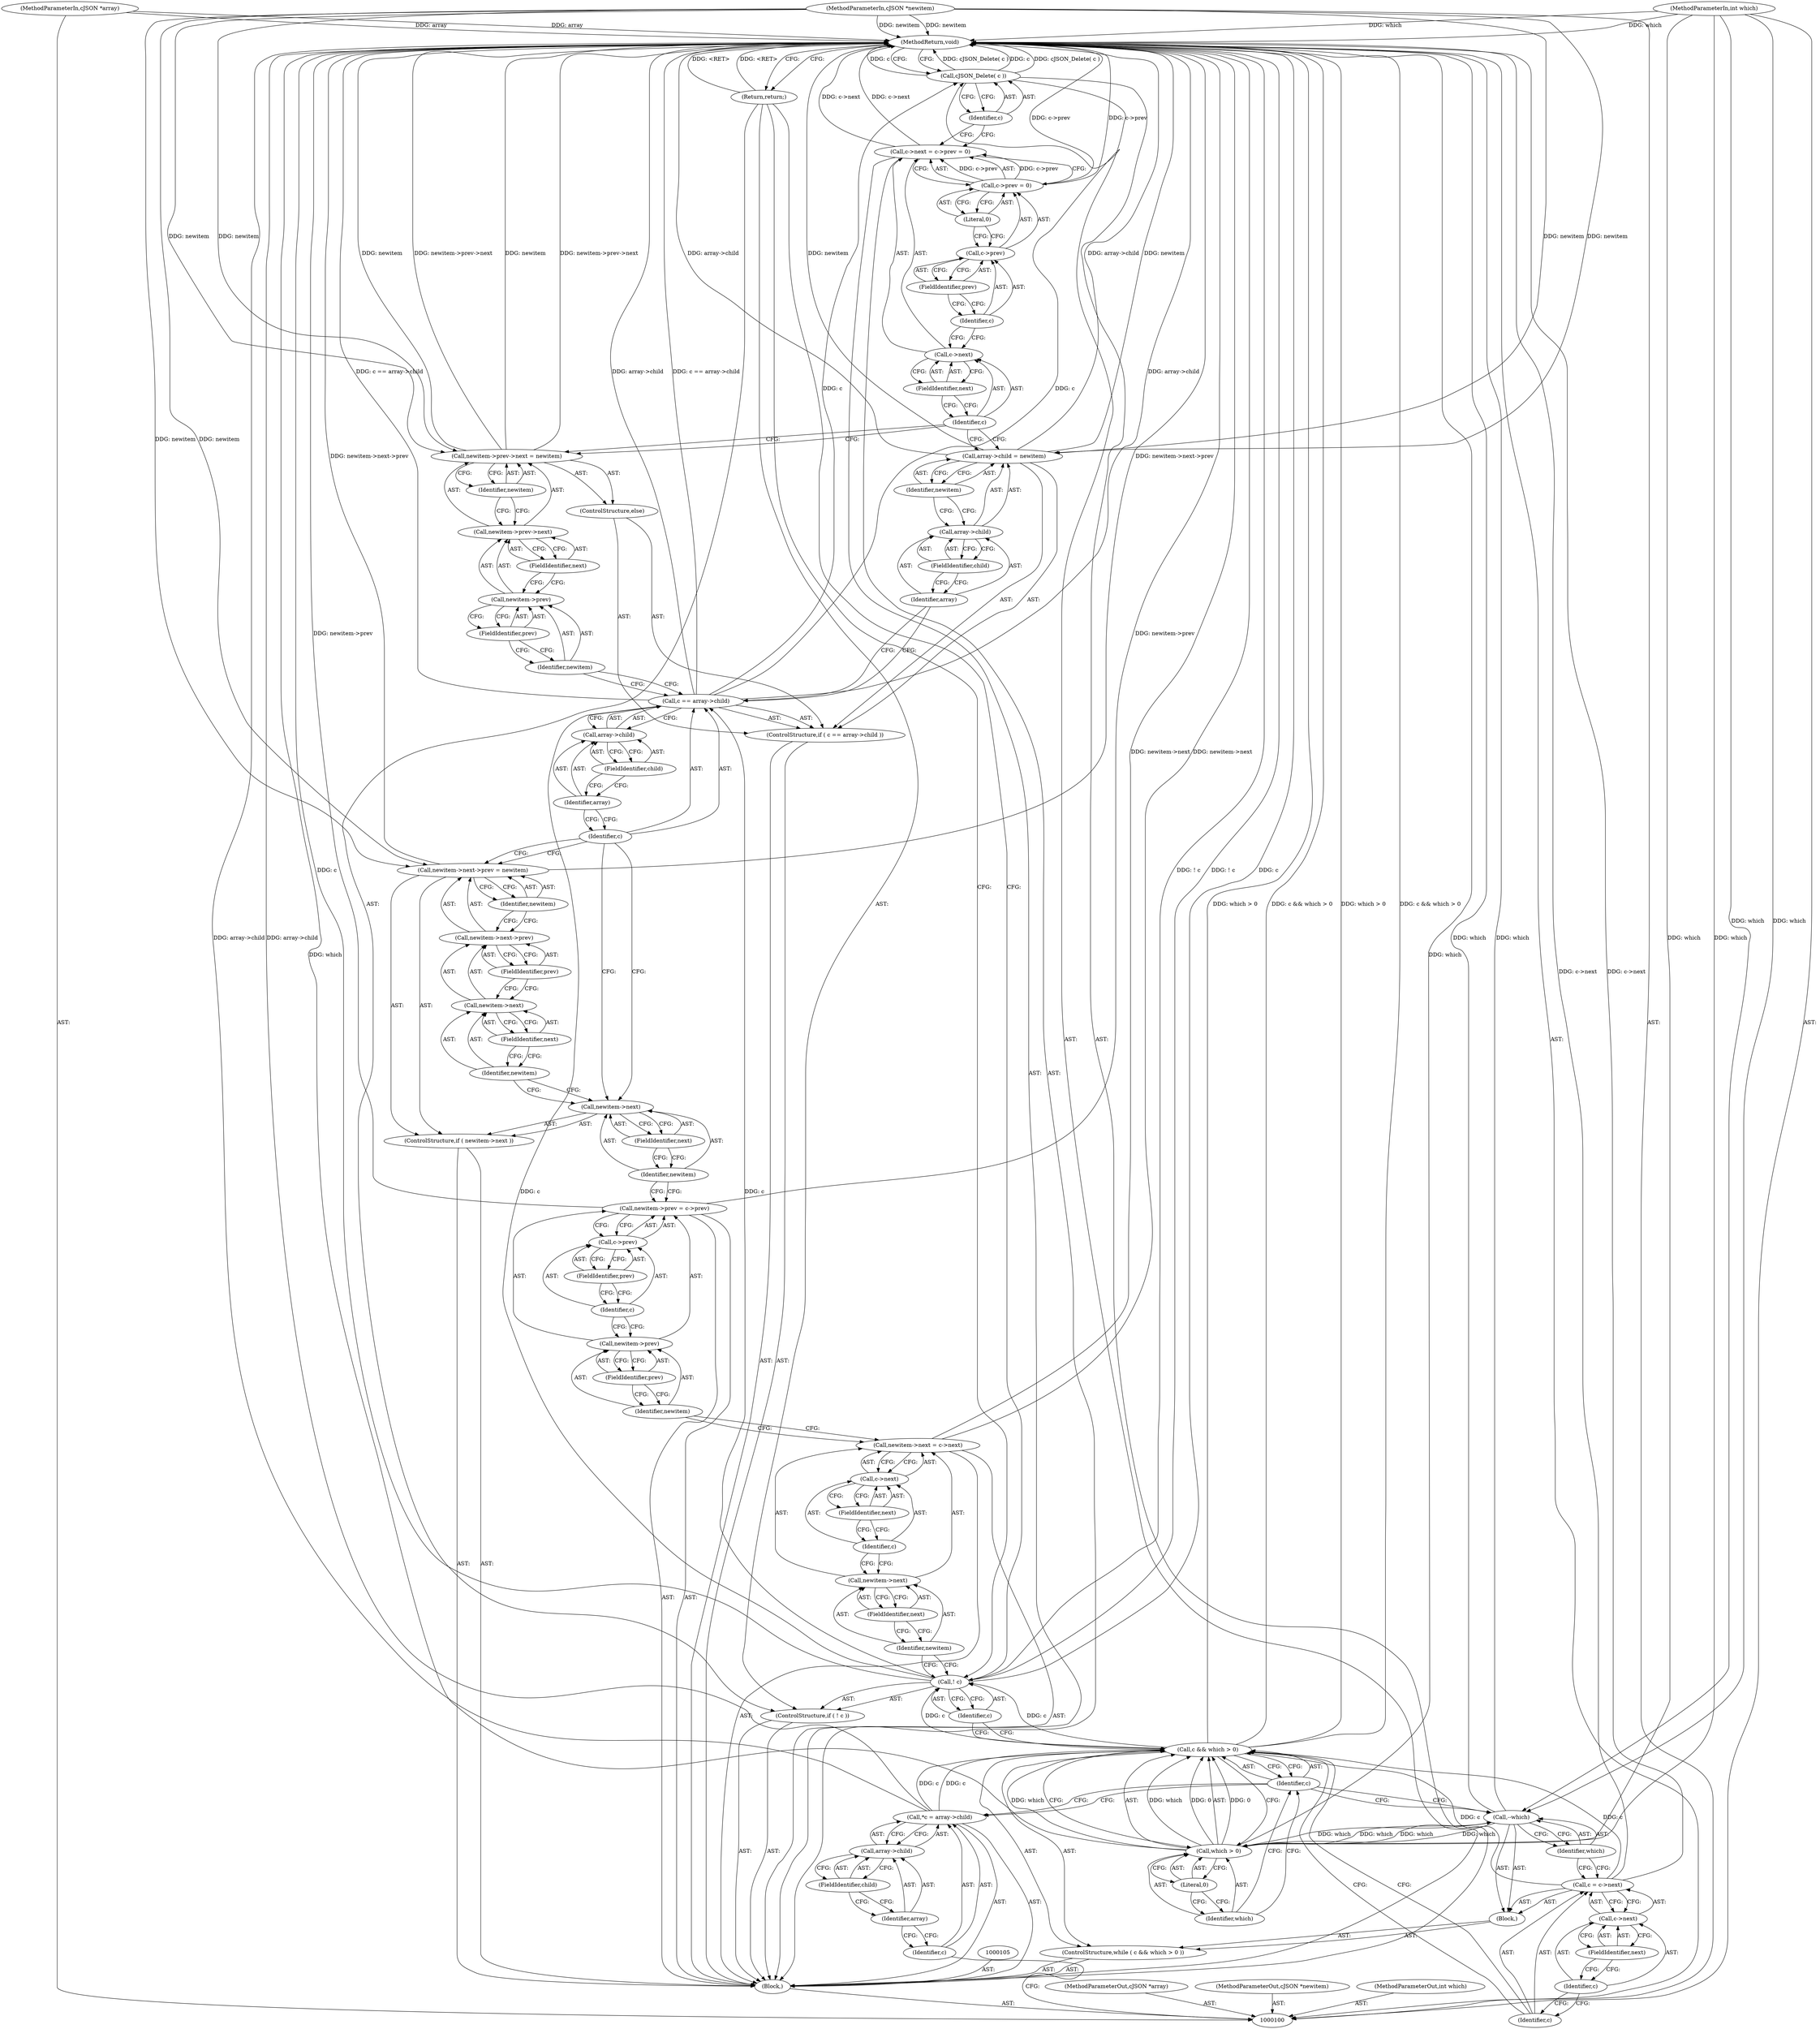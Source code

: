 digraph "1_iperf_91f2fa59e8ed80dfbf400add0164ee0e508e412a_29" {
"1000184" [label="(MethodReturn,void)"];
"1000101" [label="(MethodParameterIn,cJSON *array)"];
"1000226" [label="(MethodParameterOut,cJSON *array)"];
"1000102" [label="(MethodParameterIn,int which)"];
"1000227" [label="(MethodParameterOut,int which)"];
"1000103" [label="(MethodParameterIn,cJSON *newitem)"];
"1000228" [label="(MethodParameterOut,cJSON *newitem)"];
"1000129" [label="(Call,newitem->next = c->next)"];
"1000130" [label="(Call,newitem->next)"];
"1000131" [label="(Identifier,newitem)"];
"1000132" [label="(FieldIdentifier,next)"];
"1000133" [label="(Call,c->next)"];
"1000134" [label="(Identifier,c)"];
"1000135" [label="(FieldIdentifier,next)"];
"1000136" [label="(Call,newitem->prev = c->prev)"];
"1000137" [label="(Call,newitem->prev)"];
"1000138" [label="(Identifier,newitem)"];
"1000139" [label="(FieldIdentifier,prev)"];
"1000140" [label="(Call,c->prev)"];
"1000141" [label="(Identifier,c)"];
"1000142" [label="(FieldIdentifier,prev)"];
"1000143" [label="(ControlStructure,if ( newitem->next ))"];
"1000146" [label="(FieldIdentifier,next)"];
"1000144" [label="(Call,newitem->next)"];
"1000145" [label="(Identifier,newitem)"];
"1000151" [label="(FieldIdentifier,next)"];
"1000152" [label="(FieldIdentifier,prev)"];
"1000147" [label="(Call,newitem->next->prev = newitem)"];
"1000148" [label="(Call,newitem->next->prev)"];
"1000149" [label="(Call,newitem->next)"];
"1000150" [label="(Identifier,newitem)"];
"1000153" [label="(Identifier,newitem)"];
"1000154" [label="(ControlStructure,if ( c == array->child ))"];
"1000157" [label="(Call,array->child)"];
"1000158" [label="(Identifier,array)"];
"1000159" [label="(FieldIdentifier,child)"];
"1000155" [label="(Call,c == array->child)"];
"1000156" [label="(Identifier,c)"];
"1000164" [label="(Identifier,newitem)"];
"1000160" [label="(Call,array->child = newitem)"];
"1000161" [label="(Call,array->child)"];
"1000162" [label="(Identifier,array)"];
"1000163" [label="(FieldIdentifier,child)"];
"1000165" [label="(ControlStructure,else)"];
"1000170" [label="(FieldIdentifier,prev)"];
"1000171" [label="(FieldIdentifier,next)"];
"1000166" [label="(Call,newitem->prev->next = newitem)"];
"1000167" [label="(Call,newitem->prev->next)"];
"1000168" [label="(Call,newitem->prev)"];
"1000169" [label="(Identifier,newitem)"];
"1000172" [label="(Identifier,newitem)"];
"1000173" [label="(Call,c->next = c->prev = 0)"];
"1000174" [label="(Call,c->next)"];
"1000175" [label="(Identifier,c)"];
"1000177" [label="(Call,c->prev = 0)"];
"1000178" [label="(Call,c->prev)"];
"1000179" [label="(Identifier,c)"];
"1000180" [label="(FieldIdentifier,prev)"];
"1000181" [label="(Literal,0)"];
"1000176" [label="(FieldIdentifier,next)"];
"1000182" [label="(Call,cJSON_Delete( c ))"];
"1000183" [label="(Identifier,c)"];
"1000104" [label="(Block,)"];
"1000108" [label="(Call,array->child)"];
"1000109" [label="(Identifier,array)"];
"1000110" [label="(FieldIdentifier,child)"];
"1000106" [label="(Call,*c = array->child)"];
"1000107" [label="(Identifier,c)"];
"1000111" [label="(ControlStructure,while ( c && which > 0 ))"];
"1000114" [label="(Call,which > 0)"];
"1000115" [label="(Identifier,which)"];
"1000116" [label="(Literal,0)"];
"1000117" [label="(Block,)"];
"1000112" [label="(Call,c && which > 0)"];
"1000113" [label="(Identifier,c)"];
"1000118" [label="(Call,c = c->next)"];
"1000119" [label="(Identifier,c)"];
"1000120" [label="(Call,c->next)"];
"1000121" [label="(Identifier,c)"];
"1000122" [label="(FieldIdentifier,next)"];
"1000123" [label="(Call,--which)"];
"1000124" [label="(Identifier,which)"];
"1000125" [label="(ControlStructure,if ( ! c ))"];
"1000126" [label="(Call,! c)"];
"1000127" [label="(Identifier,c)"];
"1000128" [label="(Return,return;)"];
"1000184" -> "1000100"  [label="AST: "];
"1000184" -> "1000128"  [label="CFG: "];
"1000184" -> "1000182"  [label="CFG: "];
"1000166" -> "1000184"  [label="DDG: newitem"];
"1000166" -> "1000184"  [label="DDG: newitem->prev->next"];
"1000106" -> "1000184"  [label="DDG: array->child"];
"1000155" -> "1000184"  [label="DDG: array->child"];
"1000155" -> "1000184"  [label="DDG: c == array->child"];
"1000114" -> "1000184"  [label="DDG: which"];
"1000147" -> "1000184"  [label="DDG: newitem->next->prev"];
"1000126" -> "1000184"  [label="DDG: c"];
"1000126" -> "1000184"  [label="DDG: ! c"];
"1000123" -> "1000184"  [label="DDG: which"];
"1000182" -> "1000184"  [label="DDG: cJSON_Delete( c )"];
"1000182" -> "1000184"  [label="DDG: c"];
"1000177" -> "1000184"  [label="DDG: c->prev"];
"1000129" -> "1000184"  [label="DDG: newitem->next"];
"1000160" -> "1000184"  [label="DDG: newitem"];
"1000160" -> "1000184"  [label="DDG: array->child"];
"1000112" -> "1000184"  [label="DDG: which > 0"];
"1000112" -> "1000184"  [label="DDG: c && which > 0"];
"1000103" -> "1000184"  [label="DDG: newitem"];
"1000102" -> "1000184"  [label="DDG: which"];
"1000101" -> "1000184"  [label="DDG: array"];
"1000118" -> "1000184"  [label="DDG: c->next"];
"1000173" -> "1000184"  [label="DDG: c->next"];
"1000136" -> "1000184"  [label="DDG: newitem->prev"];
"1000128" -> "1000184"  [label="DDG: <RET>"];
"1000101" -> "1000100"  [label="AST: "];
"1000101" -> "1000184"  [label="DDG: array"];
"1000226" -> "1000100"  [label="AST: "];
"1000102" -> "1000100"  [label="AST: "];
"1000102" -> "1000184"  [label="DDG: which"];
"1000102" -> "1000114"  [label="DDG: which"];
"1000102" -> "1000123"  [label="DDG: which"];
"1000227" -> "1000100"  [label="AST: "];
"1000103" -> "1000100"  [label="AST: "];
"1000103" -> "1000184"  [label="DDG: newitem"];
"1000103" -> "1000147"  [label="DDG: newitem"];
"1000103" -> "1000160"  [label="DDG: newitem"];
"1000103" -> "1000166"  [label="DDG: newitem"];
"1000228" -> "1000100"  [label="AST: "];
"1000129" -> "1000104"  [label="AST: "];
"1000129" -> "1000133"  [label="CFG: "];
"1000130" -> "1000129"  [label="AST: "];
"1000133" -> "1000129"  [label="AST: "];
"1000138" -> "1000129"  [label="CFG: "];
"1000129" -> "1000184"  [label="DDG: newitem->next"];
"1000130" -> "1000129"  [label="AST: "];
"1000130" -> "1000132"  [label="CFG: "];
"1000131" -> "1000130"  [label="AST: "];
"1000132" -> "1000130"  [label="AST: "];
"1000134" -> "1000130"  [label="CFG: "];
"1000131" -> "1000130"  [label="AST: "];
"1000131" -> "1000126"  [label="CFG: "];
"1000132" -> "1000131"  [label="CFG: "];
"1000132" -> "1000130"  [label="AST: "];
"1000132" -> "1000131"  [label="CFG: "];
"1000130" -> "1000132"  [label="CFG: "];
"1000133" -> "1000129"  [label="AST: "];
"1000133" -> "1000135"  [label="CFG: "];
"1000134" -> "1000133"  [label="AST: "];
"1000135" -> "1000133"  [label="AST: "];
"1000129" -> "1000133"  [label="CFG: "];
"1000134" -> "1000133"  [label="AST: "];
"1000134" -> "1000130"  [label="CFG: "];
"1000135" -> "1000134"  [label="CFG: "];
"1000135" -> "1000133"  [label="AST: "];
"1000135" -> "1000134"  [label="CFG: "];
"1000133" -> "1000135"  [label="CFG: "];
"1000136" -> "1000104"  [label="AST: "];
"1000136" -> "1000140"  [label="CFG: "];
"1000137" -> "1000136"  [label="AST: "];
"1000140" -> "1000136"  [label="AST: "];
"1000145" -> "1000136"  [label="CFG: "];
"1000136" -> "1000184"  [label="DDG: newitem->prev"];
"1000137" -> "1000136"  [label="AST: "];
"1000137" -> "1000139"  [label="CFG: "];
"1000138" -> "1000137"  [label="AST: "];
"1000139" -> "1000137"  [label="AST: "];
"1000141" -> "1000137"  [label="CFG: "];
"1000138" -> "1000137"  [label="AST: "];
"1000138" -> "1000129"  [label="CFG: "];
"1000139" -> "1000138"  [label="CFG: "];
"1000139" -> "1000137"  [label="AST: "];
"1000139" -> "1000138"  [label="CFG: "];
"1000137" -> "1000139"  [label="CFG: "];
"1000140" -> "1000136"  [label="AST: "];
"1000140" -> "1000142"  [label="CFG: "];
"1000141" -> "1000140"  [label="AST: "];
"1000142" -> "1000140"  [label="AST: "];
"1000136" -> "1000140"  [label="CFG: "];
"1000141" -> "1000140"  [label="AST: "];
"1000141" -> "1000137"  [label="CFG: "];
"1000142" -> "1000141"  [label="CFG: "];
"1000142" -> "1000140"  [label="AST: "];
"1000142" -> "1000141"  [label="CFG: "];
"1000140" -> "1000142"  [label="CFG: "];
"1000143" -> "1000104"  [label="AST: "];
"1000144" -> "1000143"  [label="AST: "];
"1000147" -> "1000143"  [label="AST: "];
"1000146" -> "1000144"  [label="AST: "];
"1000146" -> "1000145"  [label="CFG: "];
"1000144" -> "1000146"  [label="CFG: "];
"1000144" -> "1000143"  [label="AST: "];
"1000144" -> "1000146"  [label="CFG: "];
"1000145" -> "1000144"  [label="AST: "];
"1000146" -> "1000144"  [label="AST: "];
"1000150" -> "1000144"  [label="CFG: "];
"1000156" -> "1000144"  [label="CFG: "];
"1000145" -> "1000144"  [label="AST: "];
"1000145" -> "1000136"  [label="CFG: "];
"1000146" -> "1000145"  [label="CFG: "];
"1000151" -> "1000149"  [label="AST: "];
"1000151" -> "1000150"  [label="CFG: "];
"1000149" -> "1000151"  [label="CFG: "];
"1000152" -> "1000148"  [label="AST: "];
"1000152" -> "1000149"  [label="CFG: "];
"1000148" -> "1000152"  [label="CFG: "];
"1000147" -> "1000143"  [label="AST: "];
"1000147" -> "1000153"  [label="CFG: "];
"1000148" -> "1000147"  [label="AST: "];
"1000153" -> "1000147"  [label="AST: "];
"1000156" -> "1000147"  [label="CFG: "];
"1000147" -> "1000184"  [label="DDG: newitem->next->prev"];
"1000103" -> "1000147"  [label="DDG: newitem"];
"1000148" -> "1000147"  [label="AST: "];
"1000148" -> "1000152"  [label="CFG: "];
"1000149" -> "1000148"  [label="AST: "];
"1000152" -> "1000148"  [label="AST: "];
"1000153" -> "1000148"  [label="CFG: "];
"1000149" -> "1000148"  [label="AST: "];
"1000149" -> "1000151"  [label="CFG: "];
"1000150" -> "1000149"  [label="AST: "];
"1000151" -> "1000149"  [label="AST: "];
"1000152" -> "1000149"  [label="CFG: "];
"1000150" -> "1000149"  [label="AST: "];
"1000150" -> "1000144"  [label="CFG: "];
"1000151" -> "1000150"  [label="CFG: "];
"1000153" -> "1000147"  [label="AST: "];
"1000153" -> "1000148"  [label="CFG: "];
"1000147" -> "1000153"  [label="CFG: "];
"1000154" -> "1000104"  [label="AST: "];
"1000155" -> "1000154"  [label="AST: "];
"1000160" -> "1000154"  [label="AST: "];
"1000165" -> "1000154"  [label="AST: "];
"1000157" -> "1000155"  [label="AST: "];
"1000157" -> "1000159"  [label="CFG: "];
"1000158" -> "1000157"  [label="AST: "];
"1000159" -> "1000157"  [label="AST: "];
"1000155" -> "1000157"  [label="CFG: "];
"1000158" -> "1000157"  [label="AST: "];
"1000158" -> "1000156"  [label="CFG: "];
"1000159" -> "1000158"  [label="CFG: "];
"1000159" -> "1000157"  [label="AST: "];
"1000159" -> "1000158"  [label="CFG: "];
"1000157" -> "1000159"  [label="CFG: "];
"1000155" -> "1000154"  [label="AST: "];
"1000155" -> "1000157"  [label="CFG: "];
"1000156" -> "1000155"  [label="AST: "];
"1000157" -> "1000155"  [label="AST: "];
"1000162" -> "1000155"  [label="CFG: "];
"1000169" -> "1000155"  [label="CFG: "];
"1000155" -> "1000184"  [label="DDG: array->child"];
"1000155" -> "1000184"  [label="DDG: c == array->child"];
"1000126" -> "1000155"  [label="DDG: c"];
"1000155" -> "1000182"  [label="DDG: c"];
"1000156" -> "1000155"  [label="AST: "];
"1000156" -> "1000147"  [label="CFG: "];
"1000156" -> "1000144"  [label="CFG: "];
"1000158" -> "1000156"  [label="CFG: "];
"1000164" -> "1000160"  [label="AST: "];
"1000164" -> "1000161"  [label="CFG: "];
"1000160" -> "1000164"  [label="CFG: "];
"1000160" -> "1000154"  [label="AST: "];
"1000160" -> "1000164"  [label="CFG: "];
"1000161" -> "1000160"  [label="AST: "];
"1000164" -> "1000160"  [label="AST: "];
"1000175" -> "1000160"  [label="CFG: "];
"1000160" -> "1000184"  [label="DDG: newitem"];
"1000160" -> "1000184"  [label="DDG: array->child"];
"1000103" -> "1000160"  [label="DDG: newitem"];
"1000161" -> "1000160"  [label="AST: "];
"1000161" -> "1000163"  [label="CFG: "];
"1000162" -> "1000161"  [label="AST: "];
"1000163" -> "1000161"  [label="AST: "];
"1000164" -> "1000161"  [label="CFG: "];
"1000162" -> "1000161"  [label="AST: "];
"1000162" -> "1000155"  [label="CFG: "];
"1000163" -> "1000162"  [label="CFG: "];
"1000163" -> "1000161"  [label="AST: "];
"1000163" -> "1000162"  [label="CFG: "];
"1000161" -> "1000163"  [label="CFG: "];
"1000165" -> "1000154"  [label="AST: "];
"1000166" -> "1000165"  [label="AST: "];
"1000170" -> "1000168"  [label="AST: "];
"1000170" -> "1000169"  [label="CFG: "];
"1000168" -> "1000170"  [label="CFG: "];
"1000171" -> "1000167"  [label="AST: "];
"1000171" -> "1000168"  [label="CFG: "];
"1000167" -> "1000171"  [label="CFG: "];
"1000166" -> "1000165"  [label="AST: "];
"1000166" -> "1000172"  [label="CFG: "];
"1000167" -> "1000166"  [label="AST: "];
"1000172" -> "1000166"  [label="AST: "];
"1000175" -> "1000166"  [label="CFG: "];
"1000166" -> "1000184"  [label="DDG: newitem"];
"1000166" -> "1000184"  [label="DDG: newitem->prev->next"];
"1000103" -> "1000166"  [label="DDG: newitem"];
"1000167" -> "1000166"  [label="AST: "];
"1000167" -> "1000171"  [label="CFG: "];
"1000168" -> "1000167"  [label="AST: "];
"1000171" -> "1000167"  [label="AST: "];
"1000172" -> "1000167"  [label="CFG: "];
"1000168" -> "1000167"  [label="AST: "];
"1000168" -> "1000170"  [label="CFG: "];
"1000169" -> "1000168"  [label="AST: "];
"1000170" -> "1000168"  [label="AST: "];
"1000171" -> "1000168"  [label="CFG: "];
"1000169" -> "1000168"  [label="AST: "];
"1000169" -> "1000155"  [label="CFG: "];
"1000170" -> "1000169"  [label="CFG: "];
"1000172" -> "1000166"  [label="AST: "];
"1000172" -> "1000167"  [label="CFG: "];
"1000166" -> "1000172"  [label="CFG: "];
"1000173" -> "1000104"  [label="AST: "];
"1000173" -> "1000177"  [label="CFG: "];
"1000174" -> "1000173"  [label="AST: "];
"1000177" -> "1000173"  [label="AST: "];
"1000183" -> "1000173"  [label="CFG: "];
"1000173" -> "1000184"  [label="DDG: c->next"];
"1000177" -> "1000173"  [label="DDG: c->prev"];
"1000174" -> "1000173"  [label="AST: "];
"1000174" -> "1000176"  [label="CFG: "];
"1000175" -> "1000174"  [label="AST: "];
"1000176" -> "1000174"  [label="AST: "];
"1000179" -> "1000174"  [label="CFG: "];
"1000175" -> "1000174"  [label="AST: "];
"1000175" -> "1000160"  [label="CFG: "];
"1000175" -> "1000166"  [label="CFG: "];
"1000176" -> "1000175"  [label="CFG: "];
"1000177" -> "1000173"  [label="AST: "];
"1000177" -> "1000181"  [label="CFG: "];
"1000178" -> "1000177"  [label="AST: "];
"1000181" -> "1000177"  [label="AST: "];
"1000173" -> "1000177"  [label="CFG: "];
"1000177" -> "1000184"  [label="DDG: c->prev"];
"1000177" -> "1000173"  [label="DDG: c->prev"];
"1000178" -> "1000177"  [label="AST: "];
"1000178" -> "1000180"  [label="CFG: "];
"1000179" -> "1000178"  [label="AST: "];
"1000180" -> "1000178"  [label="AST: "];
"1000181" -> "1000178"  [label="CFG: "];
"1000179" -> "1000178"  [label="AST: "];
"1000179" -> "1000174"  [label="CFG: "];
"1000180" -> "1000179"  [label="CFG: "];
"1000180" -> "1000178"  [label="AST: "];
"1000180" -> "1000179"  [label="CFG: "];
"1000178" -> "1000180"  [label="CFG: "];
"1000181" -> "1000177"  [label="AST: "];
"1000181" -> "1000178"  [label="CFG: "];
"1000177" -> "1000181"  [label="CFG: "];
"1000176" -> "1000174"  [label="AST: "];
"1000176" -> "1000175"  [label="CFG: "];
"1000174" -> "1000176"  [label="CFG: "];
"1000182" -> "1000104"  [label="AST: "];
"1000182" -> "1000183"  [label="CFG: "];
"1000183" -> "1000182"  [label="AST: "];
"1000184" -> "1000182"  [label="CFG: "];
"1000182" -> "1000184"  [label="DDG: cJSON_Delete( c )"];
"1000182" -> "1000184"  [label="DDG: c"];
"1000155" -> "1000182"  [label="DDG: c"];
"1000183" -> "1000182"  [label="AST: "];
"1000183" -> "1000173"  [label="CFG: "];
"1000182" -> "1000183"  [label="CFG: "];
"1000104" -> "1000100"  [label="AST: "];
"1000105" -> "1000104"  [label="AST: "];
"1000106" -> "1000104"  [label="AST: "];
"1000111" -> "1000104"  [label="AST: "];
"1000125" -> "1000104"  [label="AST: "];
"1000129" -> "1000104"  [label="AST: "];
"1000136" -> "1000104"  [label="AST: "];
"1000143" -> "1000104"  [label="AST: "];
"1000154" -> "1000104"  [label="AST: "];
"1000173" -> "1000104"  [label="AST: "];
"1000182" -> "1000104"  [label="AST: "];
"1000108" -> "1000106"  [label="AST: "];
"1000108" -> "1000110"  [label="CFG: "];
"1000109" -> "1000108"  [label="AST: "];
"1000110" -> "1000108"  [label="AST: "];
"1000106" -> "1000108"  [label="CFG: "];
"1000109" -> "1000108"  [label="AST: "];
"1000109" -> "1000107"  [label="CFG: "];
"1000110" -> "1000109"  [label="CFG: "];
"1000110" -> "1000108"  [label="AST: "];
"1000110" -> "1000109"  [label="CFG: "];
"1000108" -> "1000110"  [label="CFG: "];
"1000106" -> "1000104"  [label="AST: "];
"1000106" -> "1000108"  [label="CFG: "];
"1000107" -> "1000106"  [label="AST: "];
"1000108" -> "1000106"  [label="AST: "];
"1000113" -> "1000106"  [label="CFG: "];
"1000106" -> "1000184"  [label="DDG: array->child"];
"1000106" -> "1000112"  [label="DDG: c"];
"1000107" -> "1000106"  [label="AST: "];
"1000107" -> "1000100"  [label="CFG: "];
"1000109" -> "1000107"  [label="CFG: "];
"1000111" -> "1000104"  [label="AST: "];
"1000112" -> "1000111"  [label="AST: "];
"1000117" -> "1000111"  [label="AST: "];
"1000114" -> "1000112"  [label="AST: "];
"1000114" -> "1000116"  [label="CFG: "];
"1000115" -> "1000114"  [label="AST: "];
"1000116" -> "1000114"  [label="AST: "];
"1000112" -> "1000114"  [label="CFG: "];
"1000114" -> "1000184"  [label="DDG: which"];
"1000114" -> "1000112"  [label="DDG: which"];
"1000114" -> "1000112"  [label="DDG: 0"];
"1000123" -> "1000114"  [label="DDG: which"];
"1000102" -> "1000114"  [label="DDG: which"];
"1000114" -> "1000123"  [label="DDG: which"];
"1000115" -> "1000114"  [label="AST: "];
"1000115" -> "1000113"  [label="CFG: "];
"1000116" -> "1000115"  [label="CFG: "];
"1000116" -> "1000114"  [label="AST: "];
"1000116" -> "1000115"  [label="CFG: "];
"1000114" -> "1000116"  [label="CFG: "];
"1000117" -> "1000111"  [label="AST: "];
"1000118" -> "1000117"  [label="AST: "];
"1000123" -> "1000117"  [label="AST: "];
"1000112" -> "1000111"  [label="AST: "];
"1000112" -> "1000113"  [label="CFG: "];
"1000112" -> "1000114"  [label="CFG: "];
"1000113" -> "1000112"  [label="AST: "];
"1000114" -> "1000112"  [label="AST: "];
"1000119" -> "1000112"  [label="CFG: "];
"1000127" -> "1000112"  [label="CFG: "];
"1000112" -> "1000184"  [label="DDG: which > 0"];
"1000112" -> "1000184"  [label="DDG: c && which > 0"];
"1000106" -> "1000112"  [label="DDG: c"];
"1000118" -> "1000112"  [label="DDG: c"];
"1000114" -> "1000112"  [label="DDG: which"];
"1000114" -> "1000112"  [label="DDG: 0"];
"1000112" -> "1000126"  [label="DDG: c"];
"1000113" -> "1000112"  [label="AST: "];
"1000113" -> "1000123"  [label="CFG: "];
"1000113" -> "1000106"  [label="CFG: "];
"1000115" -> "1000113"  [label="CFG: "];
"1000112" -> "1000113"  [label="CFG: "];
"1000118" -> "1000117"  [label="AST: "];
"1000118" -> "1000120"  [label="CFG: "];
"1000119" -> "1000118"  [label="AST: "];
"1000120" -> "1000118"  [label="AST: "];
"1000124" -> "1000118"  [label="CFG: "];
"1000118" -> "1000184"  [label="DDG: c->next"];
"1000118" -> "1000112"  [label="DDG: c"];
"1000119" -> "1000118"  [label="AST: "];
"1000119" -> "1000112"  [label="CFG: "];
"1000121" -> "1000119"  [label="CFG: "];
"1000120" -> "1000118"  [label="AST: "];
"1000120" -> "1000122"  [label="CFG: "];
"1000121" -> "1000120"  [label="AST: "];
"1000122" -> "1000120"  [label="AST: "];
"1000118" -> "1000120"  [label="CFG: "];
"1000121" -> "1000120"  [label="AST: "];
"1000121" -> "1000119"  [label="CFG: "];
"1000122" -> "1000121"  [label="CFG: "];
"1000122" -> "1000120"  [label="AST: "];
"1000122" -> "1000121"  [label="CFG: "];
"1000120" -> "1000122"  [label="CFG: "];
"1000123" -> "1000117"  [label="AST: "];
"1000123" -> "1000124"  [label="CFG: "];
"1000124" -> "1000123"  [label="AST: "];
"1000113" -> "1000123"  [label="CFG: "];
"1000123" -> "1000184"  [label="DDG: which"];
"1000123" -> "1000114"  [label="DDG: which"];
"1000114" -> "1000123"  [label="DDG: which"];
"1000102" -> "1000123"  [label="DDG: which"];
"1000124" -> "1000123"  [label="AST: "];
"1000124" -> "1000118"  [label="CFG: "];
"1000123" -> "1000124"  [label="CFG: "];
"1000125" -> "1000104"  [label="AST: "];
"1000126" -> "1000125"  [label="AST: "];
"1000128" -> "1000125"  [label="AST: "];
"1000126" -> "1000125"  [label="AST: "];
"1000126" -> "1000127"  [label="CFG: "];
"1000127" -> "1000126"  [label="AST: "];
"1000128" -> "1000126"  [label="CFG: "];
"1000131" -> "1000126"  [label="CFG: "];
"1000126" -> "1000184"  [label="DDG: c"];
"1000126" -> "1000184"  [label="DDG: ! c"];
"1000112" -> "1000126"  [label="DDG: c"];
"1000126" -> "1000155"  [label="DDG: c"];
"1000127" -> "1000126"  [label="AST: "];
"1000127" -> "1000112"  [label="CFG: "];
"1000126" -> "1000127"  [label="CFG: "];
"1000128" -> "1000125"  [label="AST: "];
"1000128" -> "1000126"  [label="CFG: "];
"1000184" -> "1000128"  [label="CFG: "];
"1000128" -> "1000184"  [label="DDG: <RET>"];
}
